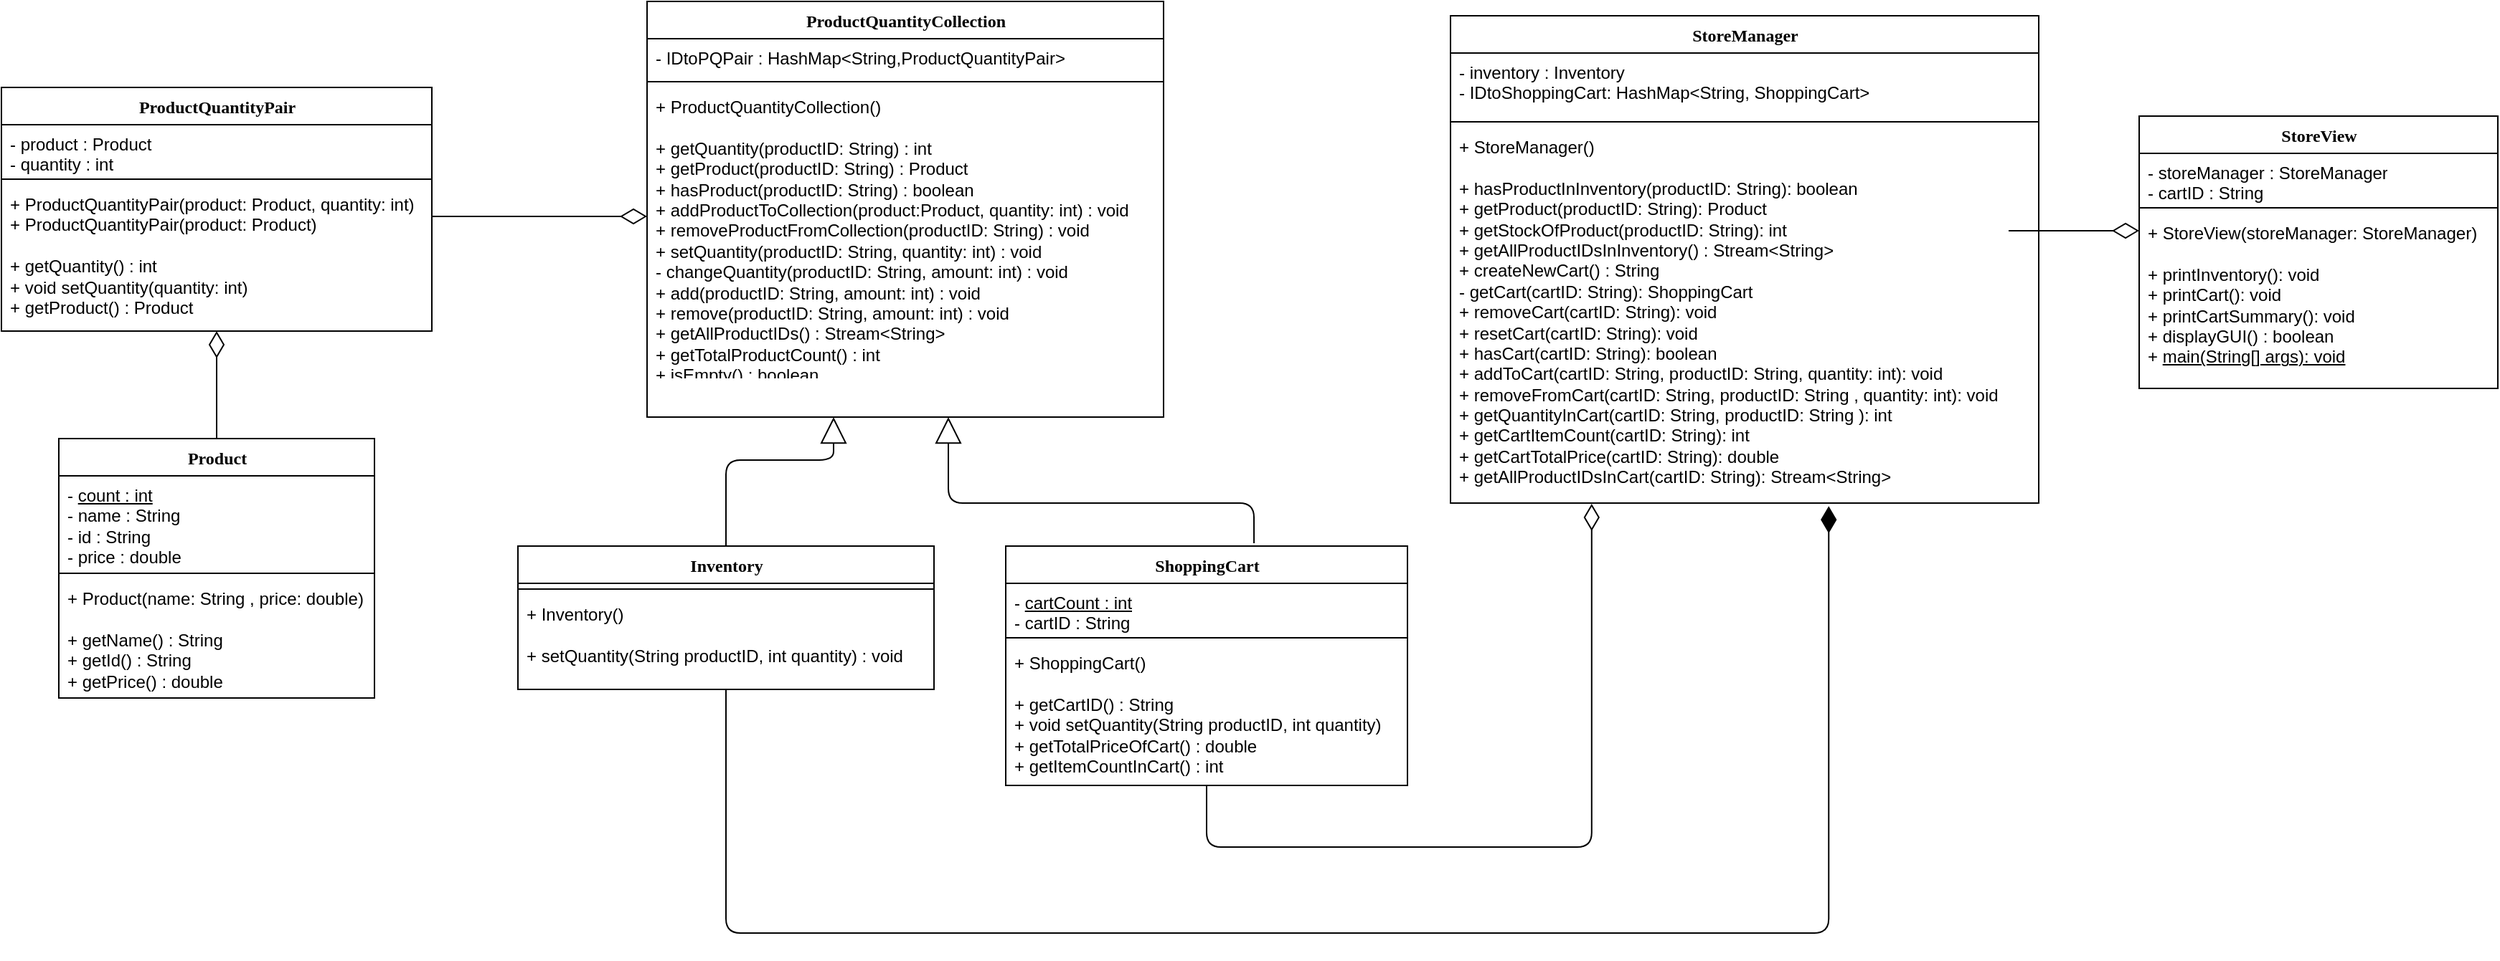 <mxfile version="14.4.9" type="device"><diagram name="Page-1" id="9f46799a-70d6-7492-0946-bef42562c5a5"><mxGraphModel dx="1550" dy="875" grid="1" gridSize="10" guides="1" tooltips="1" connect="1" arrows="1" fold="1" page="1" pageScale="1" pageWidth="1100" pageHeight="850" background="#ffffff" math="0" shadow="0"><root><mxCell id="0"/><mxCell id="1" parent="0"/><mxCell id="78961159f06e98e8-17" value="ProductQuantityPair" style="swimlane;html=1;fontStyle=1;align=center;verticalAlign=top;childLayout=stackLayout;horizontal=1;startSize=26;horizontalStack=0;resizeParent=1;resizeLast=0;collapsible=1;marginBottom=0;swimlaneFillColor=#ffffff;rounded=0;shadow=0;comic=0;labelBackgroundColor=none;strokeWidth=1;fillColor=none;fontFamily=Verdana;fontSize=12" parent="1" vertex="1"><mxGeometry x="50" y="90" width="300" height="170" as="geometry"/></mxCell><mxCell id="78961159f06e98e8-21" value="- product : Product&lt;br&gt;- quantity : int" style="text;html=1;strokeColor=none;fillColor=none;align=left;verticalAlign=top;spacingLeft=4;spacingRight=4;whiteSpace=wrap;overflow=hidden;rotatable=0;points=[[0,0.5],[1,0.5]];portConstraint=eastwest;" parent="78961159f06e98e8-17" vertex="1"><mxGeometry y="26" width="300" height="34" as="geometry"/></mxCell><mxCell id="78961159f06e98e8-19" value="" style="line;html=1;strokeWidth=1;fillColor=none;align=left;verticalAlign=middle;spacingTop=-1;spacingLeft=3;spacingRight=3;rotatable=0;labelPosition=right;points=[];portConstraint=eastwest;" parent="78961159f06e98e8-17" vertex="1"><mxGeometry y="60" width="300" height="8" as="geometry"/></mxCell><mxCell id="78961159f06e98e8-20" value="+ ProductQuantityPair(product: Product, quantity: int)&lt;br&gt;&lt;div&gt;+ ProductQuantityPair(product: Product)&lt;/div&gt;&lt;div&gt;&lt;br&gt;&lt;/div&gt;+ getQuantity() : int&lt;br&gt;+ void setQuantity(quantity: int)&lt;br&gt;+ getProduct() : Product" style="text;html=1;strokeColor=none;fillColor=none;align=left;verticalAlign=top;spacingLeft=4;spacingRight=4;whiteSpace=wrap;overflow=hidden;rotatable=0;points=[[0,0.5],[1,0.5]];portConstraint=eastwest;" parent="78961159f06e98e8-17" vertex="1"><mxGeometry y="68" width="300" height="92" as="geometry"/></mxCell><mxCell id="78961159f06e98e8-30" value="StoreManager" style="swimlane;html=1;fontStyle=1;align=center;verticalAlign=top;childLayout=stackLayout;horizontal=1;startSize=26;horizontalStack=0;resizeParent=1;resizeLast=0;collapsible=1;marginBottom=0;swimlaneFillColor=#ffffff;rounded=0;shadow=0;comic=0;labelBackgroundColor=none;strokeWidth=1;fillColor=none;fontFamily=Verdana;fontSize=12" parent="1" vertex="1"><mxGeometry x="1060" y="40" width="410" height="340" as="geometry"/></mxCell><mxCell id="78961159f06e98e8-31" value="-  inventory : Inventory&lt;br&gt;- IDtoShoppingCart: HashMap&amp;lt;String, ShoppingCart&amp;gt;" style="text;html=1;strokeColor=none;fillColor=none;align=left;verticalAlign=top;spacingLeft=4;spacingRight=4;whiteSpace=wrap;overflow=hidden;rotatable=0;points=[[0,0.5],[1,0.5]];portConstraint=eastwest;" parent="78961159f06e98e8-30" vertex="1"><mxGeometry y="26" width="410" height="44" as="geometry"/></mxCell><mxCell id="78961159f06e98e8-38" value="" style="line;html=1;strokeWidth=1;fillColor=none;align=left;verticalAlign=middle;spacingTop=-1;spacingLeft=3;spacingRight=3;rotatable=0;labelPosition=right;points=[];portConstraint=eastwest;" parent="78961159f06e98e8-30" vertex="1"><mxGeometry y="70" width="410" height="8" as="geometry"/></mxCell><mxCell id="78961159f06e98e8-39" value="&lt;div&gt;+ StoreManager()&lt;/div&gt;&lt;div&gt;&lt;br&gt;&lt;/div&gt;+ hasProductInInventory(productID: String): boolean&lt;br&gt;+ getProduct(productID: String): Product&lt;br&gt;+ getStockOfProduct(productID: String): int&lt;br&gt;+ getAllProductIDsInInventory() : Stream&amp;lt;String&amp;gt;&lt;br&gt;+ createNewCart() : String&lt;br&gt;- getCart(cartID: String): ShoppingCart&lt;br&gt;+ removeCart(cartID: String): void&lt;br&gt;+ resetCart(cartID: String): void&lt;br&gt;+ hasCart(cartID: String): boolean&lt;br&gt;+ addToCart(cartID: String, productID: String, quantity: int): void&lt;br&gt;+ removeFromCart(cartID: String, productID: String , quantity: int): void&lt;br&gt;+ getQuantityInCart(cartID: String, productID: String ): int&lt;br&gt;+ getCartItemCount(cartID: String): int&lt;br&gt;+ getCartTotalPrice(cartID: String): double&lt;br&gt;+ getAllProductIDsInCart(cartID: String): Stream&amp;lt;String&amp;gt;" style="text;html=1;strokeColor=none;fillColor=none;align=left;verticalAlign=top;spacingLeft=4;spacingRight=4;whiteSpace=wrap;overflow=hidden;rotatable=0;points=[[0,0.5],[1,0.5]];portConstraint=eastwest;" parent="78961159f06e98e8-30" vertex="1"><mxGeometry y="78" width="410" height="262" as="geometry"/></mxCell><mxCell id="78961159f06e98e8-43" value="StoreView" style="swimlane;html=1;fontStyle=1;align=center;verticalAlign=top;childLayout=stackLayout;horizontal=1;startSize=26;horizontalStack=0;resizeParent=1;resizeLast=0;collapsible=1;marginBottom=0;swimlaneFillColor=#ffffff;rounded=0;shadow=0;comic=0;labelBackgroundColor=none;strokeWidth=1;fillColor=none;fontFamily=Verdana;fontSize=12" parent="1" vertex="1"><mxGeometry x="1540" y="110" width="250" height="190" as="geometry"/></mxCell><mxCell id="78961159f06e98e8-44" value="- storeManager : StoreManager&lt;br&gt;- cartID : String" style="text;html=1;strokeColor=none;fillColor=none;align=left;verticalAlign=top;spacingLeft=4;spacingRight=4;whiteSpace=wrap;overflow=hidden;rotatable=0;points=[[0,0.5],[1,0.5]];portConstraint=eastwest;" parent="78961159f06e98e8-43" vertex="1"><mxGeometry y="26" width="250" height="34" as="geometry"/></mxCell><mxCell id="78961159f06e98e8-51" value="" style="line;html=1;strokeWidth=1;fillColor=none;align=left;verticalAlign=middle;spacingTop=-1;spacingLeft=3;spacingRight=3;rotatable=0;labelPosition=right;points=[];portConstraint=eastwest;" parent="78961159f06e98e8-43" vertex="1"><mxGeometry y="60" width="250" height="8" as="geometry"/></mxCell><mxCell id="78961159f06e98e8-52" value="&lt;div&gt;+ StoreView(storeManager: StoreManager)&lt;/div&gt;&lt;div&gt;&lt;br&gt;&lt;/div&gt;&lt;div&gt;+ printInventory(): void&lt;/div&gt;&lt;div&gt;+ printCart(): void&lt;/div&gt;&lt;div&gt;+ printCartSummary(): void&lt;br&gt;&lt;/div&gt;&lt;div&gt;+ displayGUI() : boolean&lt;/div&gt;+ &lt;u&gt;main(String[] args): void&lt;/u&gt;" style="text;html=1;strokeColor=none;fillColor=none;align=left;verticalAlign=top;spacingLeft=4;spacingRight=4;whiteSpace=wrap;overflow=hidden;rotatable=0;points=[[0,0.5],[1,0.5]];portConstraint=eastwest;" parent="78961159f06e98e8-43" vertex="1"><mxGeometry y="68" width="250" height="112" as="geometry"/></mxCell><mxCell id="78961159f06e98e8-56" value="Inventory" style="swimlane;html=1;fontStyle=1;align=center;verticalAlign=top;childLayout=stackLayout;horizontal=1;startSize=26;horizontalStack=0;resizeParent=1;resizeLast=0;collapsible=1;marginBottom=0;swimlaneFillColor=#ffffff;rounded=0;shadow=0;comic=0;labelBackgroundColor=none;strokeWidth=1;fillColor=none;fontFamily=Verdana;fontSize=12" parent="1" vertex="1"><mxGeometry x="410" y="410" width="290" height="100" as="geometry"/></mxCell><mxCell id="78961159f06e98e8-64" value="" style="line;html=1;strokeWidth=1;fillColor=none;align=left;verticalAlign=middle;spacingTop=-1;spacingLeft=3;spacingRight=3;rotatable=0;labelPosition=right;points=[];portConstraint=eastwest;" parent="78961159f06e98e8-56" vertex="1"><mxGeometry y="26" width="290" height="8" as="geometry"/></mxCell><mxCell id="78961159f06e98e8-65" value="&lt;div&gt;+ Inventory()&lt;/div&gt;&lt;div&gt;&lt;br&gt;&lt;/div&gt;+ setQuantity(String productID, int quantity) : void" style="text;html=1;strokeColor=none;fillColor=none;align=left;verticalAlign=top;spacingLeft=4;spacingRight=4;whiteSpace=wrap;overflow=hidden;rotatable=0;points=[[0,0.5],[1,0.5]];portConstraint=eastwest;" parent="78961159f06e98e8-56" vertex="1"><mxGeometry y="34" width="290" height="66" as="geometry"/></mxCell><mxCell id="78961159f06e98e8-69" value="ProductQuantityCollection" style="swimlane;html=1;fontStyle=1;align=center;verticalAlign=top;childLayout=stackLayout;horizontal=1;startSize=26;horizontalStack=0;resizeParent=1;resizeLast=0;collapsible=1;marginBottom=0;swimlaneFillColor=#ffffff;rounded=0;shadow=0;comic=0;labelBackgroundColor=none;strokeWidth=1;fillColor=none;fontFamily=Verdana;fontSize=12" parent="1" vertex="1"><mxGeometry x="500" y="30" width="360" height="290" as="geometry"/></mxCell><mxCell id="78961159f06e98e8-70" value="- IDtoPQPair : HashMap&amp;lt;String,ProductQuantityPair&amp;gt; " style="text;html=1;strokeColor=none;fillColor=none;align=left;verticalAlign=top;spacingLeft=4;spacingRight=4;whiteSpace=wrap;overflow=hidden;rotatable=0;points=[[0,0.5],[1,0.5]];portConstraint=eastwest;" parent="78961159f06e98e8-69" vertex="1"><mxGeometry y="26" width="360" height="26" as="geometry"/></mxCell><mxCell id="78961159f06e98e8-77" value="" style="line;html=1;strokeWidth=1;fillColor=none;align=left;verticalAlign=middle;spacingTop=-1;spacingLeft=3;spacingRight=3;rotatable=0;labelPosition=right;points=[];portConstraint=eastwest;" parent="78961159f06e98e8-69" vertex="1"><mxGeometry y="52" width="360" height="8" as="geometry"/></mxCell><mxCell id="78961159f06e98e8-78" value="&lt;div&gt;+ ProductQuantityCollection()&lt;/div&gt;&lt;div&gt;&lt;br&gt;&lt;/div&gt;+ getQuantity(productID: String) : int&lt;br&gt;+ getProduct(productID: String) : Product&lt;br&gt;+  hasProduct(productID: String) : boolean&lt;br&gt;+  addProductToCollection(product:Product, quantity: int) : void&lt;br&gt;+  removeProductFromCollection(productID: String) : void&lt;div&gt;+  setQuantity(productID: String, quantity: int) : void&lt;/div&gt;&lt;div&gt;-  changeQuantity(productID: String, amount: int) : void&lt;/div&gt;+  add(productID: String, amount: int) : void&lt;br&gt;+  remove(productID: String, amount: int) : void&lt;br&gt;&lt;div&gt;+ getAllProductIDs() : Stream&amp;lt;String&amp;gt;&lt;/div&gt;&lt;div&gt;+ getTotalProductCount() : int&lt;br&gt;&lt;/div&gt;&lt;div&gt;+ isEmpty() : boolean&lt;/div&gt;" style="text;html=1;strokeColor=none;fillColor=none;align=left;verticalAlign=top;spacingLeft=4;spacingRight=4;whiteSpace=wrap;overflow=hidden;rotatable=0;points=[[0,0.5],[1,0.5]];portConstraint=eastwest;" parent="78961159f06e98e8-69" vertex="1"><mxGeometry y="60" width="360" height="200" as="geometry"/></mxCell><mxCell id="78961159f06e98e8-108" value="ShoppingCart" style="swimlane;html=1;fontStyle=1;align=center;verticalAlign=top;childLayout=stackLayout;horizontal=1;startSize=26;horizontalStack=0;resizeParent=1;resizeLast=0;collapsible=1;marginBottom=0;swimlaneFillColor=#ffffff;rounded=0;shadow=0;comic=0;labelBackgroundColor=none;strokeWidth=1;fillColor=none;fontFamily=Verdana;fontSize=12" parent="1" vertex="1"><mxGeometry x="750" y="410" width="280" height="167" as="geometry"/></mxCell><mxCell id="78961159f06e98e8-109" value="- &lt;u&gt; cartCount : int&lt;/u&gt;&lt;br&gt;- cartID : String" style="text;html=1;strokeColor=none;fillColor=none;align=left;verticalAlign=top;spacingLeft=4;spacingRight=4;whiteSpace=wrap;overflow=hidden;rotatable=0;points=[[0,0.5],[1,0.5]];portConstraint=eastwest;" parent="78961159f06e98e8-108" vertex="1"><mxGeometry y="26" width="280" height="34" as="geometry"/></mxCell><mxCell id="78961159f06e98e8-116" value="" style="line;html=1;strokeWidth=1;fillColor=none;align=left;verticalAlign=middle;spacingTop=-1;spacingLeft=3;spacingRight=3;rotatable=0;labelPosition=right;points=[];portConstraint=eastwest;" parent="78961159f06e98e8-108" vertex="1"><mxGeometry y="60" width="280" height="8" as="geometry"/></mxCell><mxCell id="78961159f06e98e8-117" value="&lt;div&gt;+ ShoppingCart()&lt;/div&gt;&lt;div&gt;&lt;br&gt;&lt;/div&gt;+ getCartID() : String&lt;br&gt;+ void setQuantity(String productID, int quantity)&lt;br&gt;+ getTotalPriceOfCart() : double&lt;br&gt;+ getItemCountInCart() : int" style="text;html=1;strokeColor=none;fillColor=none;align=left;verticalAlign=top;spacingLeft=4;spacingRight=4;whiteSpace=wrap;overflow=hidden;rotatable=0;points=[[0,0.5],[1,0.5]];portConstraint=eastwest;" parent="78961159f06e98e8-108" vertex="1"><mxGeometry y="68" width="280" height="92" as="geometry"/></mxCell><mxCell id="78961159f06e98e8-121" style="edgeStyle=elbowEdgeStyle;html=1;labelBackgroundColor=none;startFill=0;startSize=8;endArrow=diamondThin;endFill=0;endSize=16;fontFamily=Verdana;fontSize=12;elbow=vertical;strokeWidth=1;" parent="1" edge="1"><mxGeometry relative="1" as="geometry"><mxPoint x="350" y="180" as="sourcePoint"/><mxPoint x="500" y="180" as="targetPoint"/><Array as="points"><mxPoint x="370" y="180"/><mxPoint x="430" y="210"/></Array></mxGeometry></mxCell><mxCell id="7IajZ3gCfzXHUHFX85b0-2" style="edgeStyle=orthogonalEdgeStyle;html=1;labelBackgroundColor=none;startFill=0;startSize=8;endArrow=block;endFill=0;endSize=16;fontFamily=Verdana;fontSize=12;exitX=0.618;exitY=-0.012;exitDx=0;exitDy=0;exitPerimeter=0;" parent="1" source="78961159f06e98e8-108" edge="1"><mxGeometry relative="1" as="geometry"><Array as="points"><mxPoint x="923" y="380"/><mxPoint x="710" y="380"/></Array><mxPoint x="1390" y="440" as="sourcePoint"/><mxPoint x="710" y="320" as="targetPoint"/></mxGeometry></mxCell><mxCell id="7IajZ3gCfzXHUHFX85b0-3" style="edgeStyle=orthogonalEdgeStyle;html=1;labelBackgroundColor=none;startFill=0;startSize=8;endArrow=block;endFill=0;endSize=16;fontFamily=Verdana;fontSize=12;exitX=0.5;exitY=0;exitDx=0;exitDy=0;" parent="1" source="78961159f06e98e8-56" edge="1"><mxGeometry relative="1" as="geometry"><Array as="points"><mxPoint x="555" y="350"/><mxPoint x="630" y="350"/></Array><mxPoint x="943.04" y="377.996" as="sourcePoint"/><mxPoint x="630" y="320" as="targetPoint"/></mxGeometry></mxCell><mxCell id="7IajZ3gCfzXHUHFX85b0-4" value="Product" style="swimlane;html=1;fontStyle=1;align=center;verticalAlign=top;childLayout=stackLayout;horizontal=1;startSize=26;horizontalStack=0;resizeParent=1;resizeLast=0;collapsible=1;marginBottom=0;swimlaneFillColor=#ffffff;rounded=0;shadow=0;comic=0;labelBackgroundColor=none;strokeWidth=1;fillColor=none;fontFamily=Verdana;fontSize=12" parent="1" vertex="1"><mxGeometry x="90" y="335" width="220" height="181" as="geometry"/></mxCell><mxCell id="7IajZ3gCfzXHUHFX85b0-5" value="- &lt;u&gt; count : int&lt;/u&gt;&lt;br&gt;- name : String&lt;br&gt;- id : String&lt;br&gt;- price : double" style="text;html=1;strokeColor=none;fillColor=none;align=left;verticalAlign=top;spacingLeft=4;spacingRight=4;whiteSpace=wrap;overflow=hidden;rotatable=0;points=[[0,0.5],[1,0.5]];portConstraint=eastwest;" parent="7IajZ3gCfzXHUHFX85b0-4" vertex="1"><mxGeometry y="26" width="220" height="64" as="geometry"/></mxCell><mxCell id="7IajZ3gCfzXHUHFX85b0-6" value="" style="line;html=1;strokeWidth=1;fillColor=none;align=left;verticalAlign=middle;spacingTop=-1;spacingLeft=3;spacingRight=3;rotatable=0;labelPosition=right;points=[];portConstraint=eastwest;" parent="7IajZ3gCfzXHUHFX85b0-4" vertex="1"><mxGeometry y="90" width="220" height="8" as="geometry"/></mxCell><mxCell id="7IajZ3gCfzXHUHFX85b0-7" value="+ Product(name: String , price: double)&lt;br&gt;&lt;div&gt;&lt;br&gt;&lt;/div&gt;&lt;div&gt;+ getName() : String&lt;/div&gt;+ getId() : String&lt;br&gt;+ getPrice() : double" style="text;html=1;strokeColor=none;fillColor=none;align=left;verticalAlign=top;spacingLeft=4;spacingRight=4;whiteSpace=wrap;overflow=hidden;rotatable=0;points=[[0,0.5],[1,0.5]];portConstraint=eastwest;" parent="7IajZ3gCfzXHUHFX85b0-4" vertex="1"><mxGeometry y="98" width="220" height="82" as="geometry"/></mxCell><mxCell id="7IajZ3gCfzXHUHFX85b0-8" style="edgeStyle=elbowEdgeStyle;html=1;labelBackgroundColor=none;startFill=0;startSize=8;endArrow=diamondThin;endFill=0;endSize=16;fontFamily=Verdana;fontSize=12;elbow=vertical;strokeWidth=1;exitX=0.5;exitY=0;exitDx=0;exitDy=0;entryX=0.5;entryY=1;entryDx=0;entryDy=0;" parent="1" source="7IajZ3gCfzXHUHFX85b0-4" target="78961159f06e98e8-17" edge="1"><mxGeometry relative="1" as="geometry"><mxPoint x="150" y="320.0" as="sourcePoint"/><mxPoint x="190" y="260" as="targetPoint"/><Array as="points"><mxPoint x="170" y="320"/><mxPoint x="230" y="350"/></Array></mxGeometry></mxCell><mxCell id="7IajZ3gCfzXHUHFX85b0-9" style="edgeStyle=elbowEdgeStyle;html=1;labelBackgroundColor=none;startFill=0;startSize=8;endArrow=diamondThin;endFill=1;endSize=16;fontFamily=Verdana;fontSize=12;elbow=vertical;strokeWidth=1;entryX=0.643;entryY=1.008;entryDx=0;entryDy=0;entryPerimeter=0;" parent="1" source="78961159f06e98e8-65" target="78961159f06e98e8-39" edge="1"><mxGeometry relative="1" as="geometry"><mxPoint x="555" y="500" as="sourcePoint"/><mxPoint x="690" y="620.0" as="targetPoint"/><Array as="points"><mxPoint x="1229" y="680"/><mxPoint x="1229" y="680"/><mxPoint x="880" y="680"/><mxPoint x="620" y="650"/></Array></mxGeometry></mxCell><mxCell id="7IajZ3gCfzXHUHFX85b0-10" style="edgeStyle=elbowEdgeStyle;html=1;labelBackgroundColor=none;startFill=0;startSize=8;endArrow=diamondThin;endFill=0;endSize=16;fontFamily=Verdana;fontSize=12;elbow=vertical;strokeWidth=1;exitX=0.5;exitY=1;exitDx=0;exitDy=0;entryX=0.24;entryY=1.002;entryDx=0;entryDy=0;entryPerimeter=0;" parent="1" source="78961159f06e98e8-108" target="78961159f06e98e8-39" edge="1"><mxGeometry relative="1" as="geometry"><mxPoint x="880" y="580" as="sourcePoint"/><mxPoint x="1230" y="320" as="targetPoint"/><Array as="points"><mxPoint x="920" y="620"/><mxPoint x="980" y="650"/></Array></mxGeometry></mxCell><mxCell id="7IajZ3gCfzXHUHFX85b0-11" style="edgeStyle=elbowEdgeStyle;html=1;labelBackgroundColor=none;startFill=0;startSize=8;endArrow=diamondThin;endFill=0;endSize=16;fontFamily=Verdana;fontSize=12;elbow=vertical;strokeWidth=1;" parent="1" edge="1"><mxGeometry relative="1" as="geometry"><mxPoint x="1449" y="190" as="sourcePoint"/><mxPoint x="1540" y="190" as="targetPoint"/><Array as="points"><mxPoint x="1500" y="190"/><mxPoint x="1500" y="209"/><mxPoint x="1510" y="204"/><mxPoint x="1580" y="210"/></Array></mxGeometry></mxCell></root></mxGraphModel></diagram></mxfile>